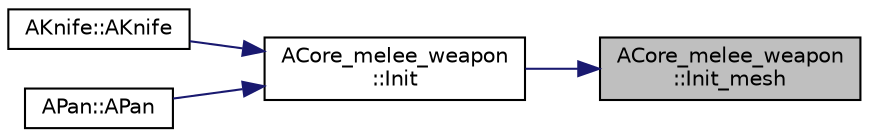 digraph "ACore_melee_weapon::Init_mesh"
{
 // LATEX_PDF_SIZE
  edge [fontname="Helvetica",fontsize="10",labelfontname="Helvetica",labelfontsize="10"];
  node [fontname="Helvetica",fontsize="10",shape=record];
  rankdir="RL";
  Node1 [label="ACore_melee_weapon\l::Init_mesh",height=0.2,width=0.4,color="black", fillcolor="grey75", style="filled", fontcolor="black",tooltip="메쉬 초기화"];
  Node1 -> Node2 [dir="back",color="midnightblue",fontsize="10",style="solid"];
  Node2 [label="ACore_melee_weapon\l::Init",height=0.2,width=0.4,color="black", fillcolor="white", style="filled",URL="$class_a_core__melee__weapon.html#a9386a64ae8120037ce6f6294c54f48ca",tooltip="근접 무기 초기화"];
  Node2 -> Node3 [dir="back",color="midnightblue",fontsize="10",style="solid"];
  Node3 [label="AKnife::AKnife",height=0.2,width=0.4,color="black", fillcolor="white", style="filled",URL="$class_a_knife.html#a2e260742acf59df3b55d41987f1527cb",tooltip=" "];
  Node2 -> Node4 [dir="back",color="midnightblue",fontsize="10",style="solid"];
  Node4 [label="APan::APan",height=0.2,width=0.4,color="black", fillcolor="white", style="filled",URL="$class_a_pan.html#aa8e0c7152a642c782a924f2d1a406d27",tooltip=" "];
}

